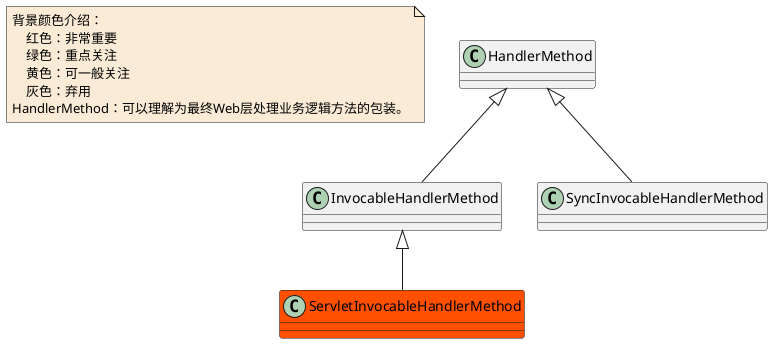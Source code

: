 @startuml

note  as N1 #FAEBD7
    背景颜色介绍：
        红色：非常重要
        绿色：重点关注
        黄色：可一般关注
        灰色：弃用
    HandlerMethod：可以理解为最终Web层处理业务逻辑方法的包装。
end note

class HandlerMethod
class InvocableHandlerMethod
class ServletInvocableHandlerMethod #FF5000
class SyncInvocableHandlerMethod


HandlerMethod <|-- InvocableHandlerMethod
HandlerMethod <|-- SyncInvocableHandlerMethod


InvocableHandlerMethod <|-- ServletInvocableHandlerMethod

@enduml